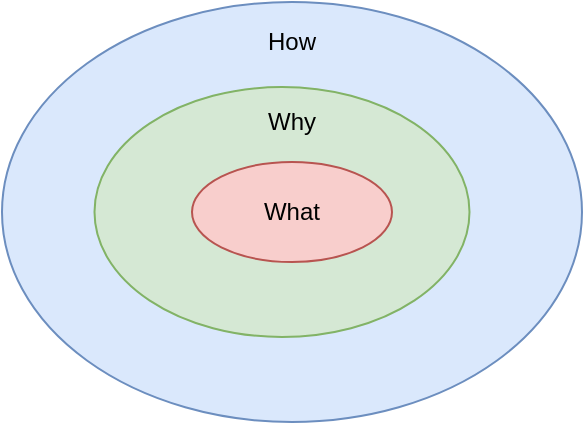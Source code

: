 <mxfile version="14.2.7" type="github">
  <diagram id="H01228ruvsHQf6nGQqtz" name="Page-1">
    <mxGraphModel dx="1422" dy="762" grid="1" gridSize="10" guides="1" tooltips="1" connect="1" arrows="1" fold="1" page="1" pageScale="1" pageWidth="850" pageHeight="1100" math="0" shadow="0">
      <root>
        <mxCell id="0" />
        <mxCell id="1" parent="0" />
        <mxCell id="Rdm34At9madJAw1x5ZIm-1" value="" style="ellipse;whiteSpace=wrap;html=1;fillColor=#dae8fc;strokeColor=#6c8ebf;" vertex="1" parent="1">
          <mxGeometry x="360" y="270" width="290" height="210" as="geometry" />
        </mxCell>
        <mxCell id="Rdm34At9madJAw1x5ZIm-2" value="" style="ellipse;whiteSpace=wrap;html=1;fillColor=#d5e8d4;strokeColor=#82b366;" vertex="1" parent="1">
          <mxGeometry x="406.25" y="312.5" width="187.5" height="125" as="geometry" />
        </mxCell>
        <mxCell id="Rdm34At9madJAw1x5ZIm-3" value="What" style="ellipse;whiteSpace=wrap;html=1;labelBackgroundColor=none;fillColor=#f8cecc;strokeColor=#b85450;" vertex="1" parent="1">
          <mxGeometry x="455" y="350" width="100" height="50" as="geometry" />
        </mxCell>
        <mxCell id="Rdm34At9madJAw1x5ZIm-6" value="Why" style="text;html=1;strokeColor=none;fillColor=none;align=center;verticalAlign=middle;whiteSpace=wrap;rounded=0;" vertex="1" parent="1">
          <mxGeometry x="485" y="320" width="40" height="20" as="geometry" />
        </mxCell>
        <mxCell id="Rdm34At9madJAw1x5ZIm-8" value="How" style="text;html=1;strokeColor=none;fillColor=none;align=center;verticalAlign=middle;whiteSpace=wrap;rounded=0;" vertex="1" parent="1">
          <mxGeometry x="485" y="280" width="40" height="20" as="geometry" />
        </mxCell>
      </root>
    </mxGraphModel>
  </diagram>
</mxfile>
